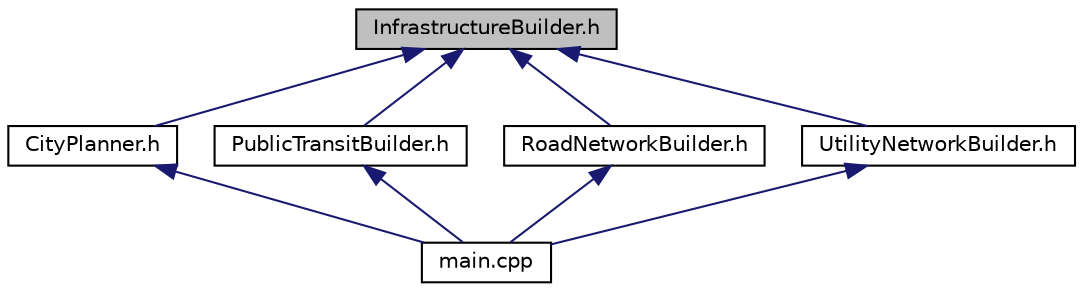 digraph "InfrastructureBuilder.h"
{
 // LATEX_PDF_SIZE
  edge [fontname="Helvetica",fontsize="10",labelfontname="Helvetica",labelfontsize="10"];
  node [fontname="Helvetica",fontsize="10",shape=record];
  Node1 [label="InfrastructureBuilder.h",height=0.2,width=0.4,color="black", fillcolor="grey75", style="filled", fontcolor="black",tooltip="Abstract builder class for creating infrastructure objects."];
  Node1 -> Node2 [dir="back",color="midnightblue",fontsize="10",style="solid",fontname="Helvetica"];
  Node2 [label="CityPlanner.h",height=0.2,width=0.4,color="black", fillcolor="white", style="filled",URL="$CityPlanner_8h.html",tooltip="Infrastructure and city planning management."];
  Node2 -> Node3 [dir="back",color="midnightblue",fontsize="10",style="solid",fontname="Helvetica"];
  Node3 [label="main.cpp",height=0.2,width=0.4,color="black", fillcolor="white", style="filled",URL="$main_8cpp.html",tooltip="Main entry point for the City Simulation system."];
  Node1 -> Node4 [dir="back",color="midnightblue",fontsize="10",style="solid",fontname="Helvetica"];
  Node4 [label="PublicTransitBuilder.h",height=0.2,width=0.4,color="black", fillcolor="white", style="filled",URL="$PublicTransitBuilder_8h.html",tooltip="Defines the PublicTransitBuilder class for constructing public transit infrastructure."];
  Node4 -> Node3 [dir="back",color="midnightblue",fontsize="10",style="solid",fontname="Helvetica"];
  Node1 -> Node5 [dir="back",color="midnightblue",fontsize="10",style="solid",fontname="Helvetica"];
  Node5 [label="RoadNetworkBuilder.h",height=0.2,width=0.4,color="black", fillcolor="white", style="filled",URL="$RoadNetworkBuilder_8h.html",tooltip="Concrete builder class for constructing road network infrastructure."];
  Node5 -> Node3 [dir="back",color="midnightblue",fontsize="10",style="solid",fontname="Helvetica"];
  Node1 -> Node6 [dir="back",color="midnightblue",fontsize="10",style="solid",fontname="Helvetica"];
  Node6 [label="UtilityNetworkBuilder.h",height=0.2,width=0.4,color="black", fillcolor="white", style="filled",URL="$UtilityNetworkBuilder_8h.html",tooltip="Builder class for constructing utility network infrastructure."];
  Node6 -> Node3 [dir="back",color="midnightblue",fontsize="10",style="solid",fontname="Helvetica"];
}
